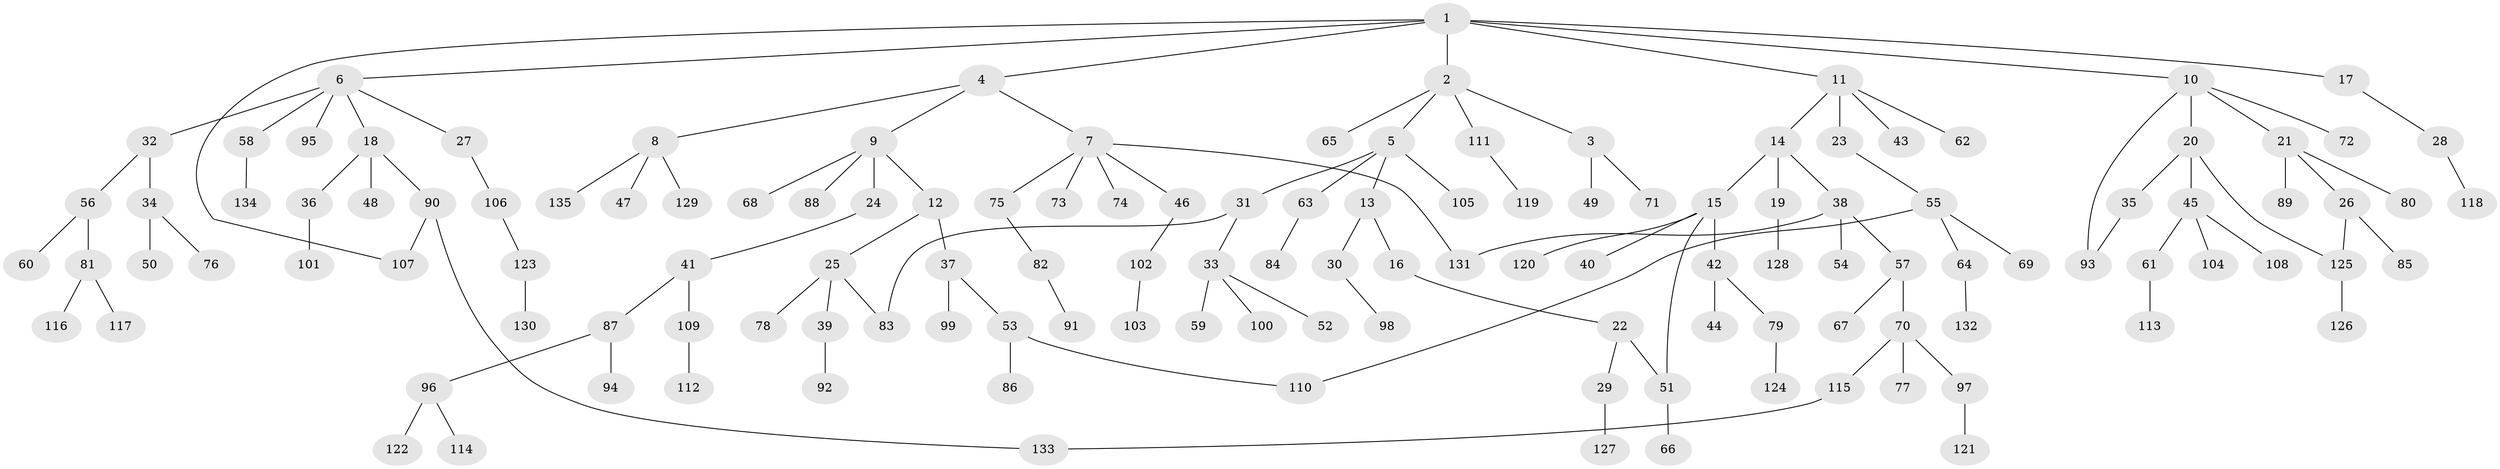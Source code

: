// Generated by graph-tools (version 1.1) at 2025/49/03/09/25 03:49:17]
// undirected, 135 vertices, 142 edges
graph export_dot {
graph [start="1"]
  node [color=gray90,style=filled];
  1;
  2;
  3;
  4;
  5;
  6;
  7;
  8;
  9;
  10;
  11;
  12;
  13;
  14;
  15;
  16;
  17;
  18;
  19;
  20;
  21;
  22;
  23;
  24;
  25;
  26;
  27;
  28;
  29;
  30;
  31;
  32;
  33;
  34;
  35;
  36;
  37;
  38;
  39;
  40;
  41;
  42;
  43;
  44;
  45;
  46;
  47;
  48;
  49;
  50;
  51;
  52;
  53;
  54;
  55;
  56;
  57;
  58;
  59;
  60;
  61;
  62;
  63;
  64;
  65;
  66;
  67;
  68;
  69;
  70;
  71;
  72;
  73;
  74;
  75;
  76;
  77;
  78;
  79;
  80;
  81;
  82;
  83;
  84;
  85;
  86;
  87;
  88;
  89;
  90;
  91;
  92;
  93;
  94;
  95;
  96;
  97;
  98;
  99;
  100;
  101;
  102;
  103;
  104;
  105;
  106;
  107;
  108;
  109;
  110;
  111;
  112;
  113;
  114;
  115;
  116;
  117;
  118;
  119;
  120;
  121;
  122;
  123;
  124;
  125;
  126;
  127;
  128;
  129;
  130;
  131;
  132;
  133;
  134;
  135;
  1 -- 2;
  1 -- 4;
  1 -- 6;
  1 -- 10;
  1 -- 11;
  1 -- 17;
  1 -- 107;
  2 -- 3;
  2 -- 5;
  2 -- 65;
  2 -- 111;
  3 -- 49;
  3 -- 71;
  4 -- 7;
  4 -- 8;
  4 -- 9;
  5 -- 13;
  5 -- 31;
  5 -- 63;
  5 -- 105;
  6 -- 18;
  6 -- 27;
  6 -- 32;
  6 -- 58;
  6 -- 95;
  7 -- 46;
  7 -- 73;
  7 -- 74;
  7 -- 75;
  7 -- 131;
  8 -- 47;
  8 -- 129;
  8 -- 135;
  9 -- 12;
  9 -- 24;
  9 -- 68;
  9 -- 88;
  10 -- 20;
  10 -- 21;
  10 -- 72;
  10 -- 93;
  11 -- 14;
  11 -- 23;
  11 -- 43;
  11 -- 62;
  12 -- 25;
  12 -- 37;
  13 -- 16;
  13 -- 30;
  14 -- 15;
  14 -- 19;
  14 -- 38;
  15 -- 40;
  15 -- 42;
  15 -- 51;
  15 -- 120;
  16 -- 22;
  17 -- 28;
  18 -- 36;
  18 -- 48;
  18 -- 90;
  19 -- 128;
  20 -- 35;
  20 -- 45;
  20 -- 125;
  21 -- 26;
  21 -- 80;
  21 -- 89;
  22 -- 29;
  22 -- 51;
  23 -- 55;
  24 -- 41;
  25 -- 39;
  25 -- 78;
  25 -- 83;
  26 -- 85;
  26 -- 125;
  27 -- 106;
  28 -- 118;
  29 -- 127;
  30 -- 98;
  31 -- 33;
  31 -- 83;
  32 -- 34;
  32 -- 56;
  33 -- 52;
  33 -- 59;
  33 -- 100;
  34 -- 50;
  34 -- 76;
  35 -- 93;
  36 -- 101;
  37 -- 53;
  37 -- 99;
  38 -- 54;
  38 -- 57;
  38 -- 131;
  39 -- 92;
  41 -- 87;
  41 -- 109;
  42 -- 44;
  42 -- 79;
  45 -- 61;
  45 -- 104;
  45 -- 108;
  46 -- 102;
  51 -- 66;
  53 -- 86;
  53 -- 110;
  55 -- 64;
  55 -- 69;
  55 -- 110;
  56 -- 60;
  56 -- 81;
  57 -- 67;
  57 -- 70;
  58 -- 134;
  61 -- 113;
  63 -- 84;
  64 -- 132;
  70 -- 77;
  70 -- 97;
  70 -- 115;
  75 -- 82;
  79 -- 124;
  81 -- 116;
  81 -- 117;
  82 -- 91;
  87 -- 94;
  87 -- 96;
  90 -- 107;
  90 -- 133;
  96 -- 114;
  96 -- 122;
  97 -- 121;
  102 -- 103;
  106 -- 123;
  109 -- 112;
  111 -- 119;
  115 -- 133;
  123 -- 130;
  125 -- 126;
}
